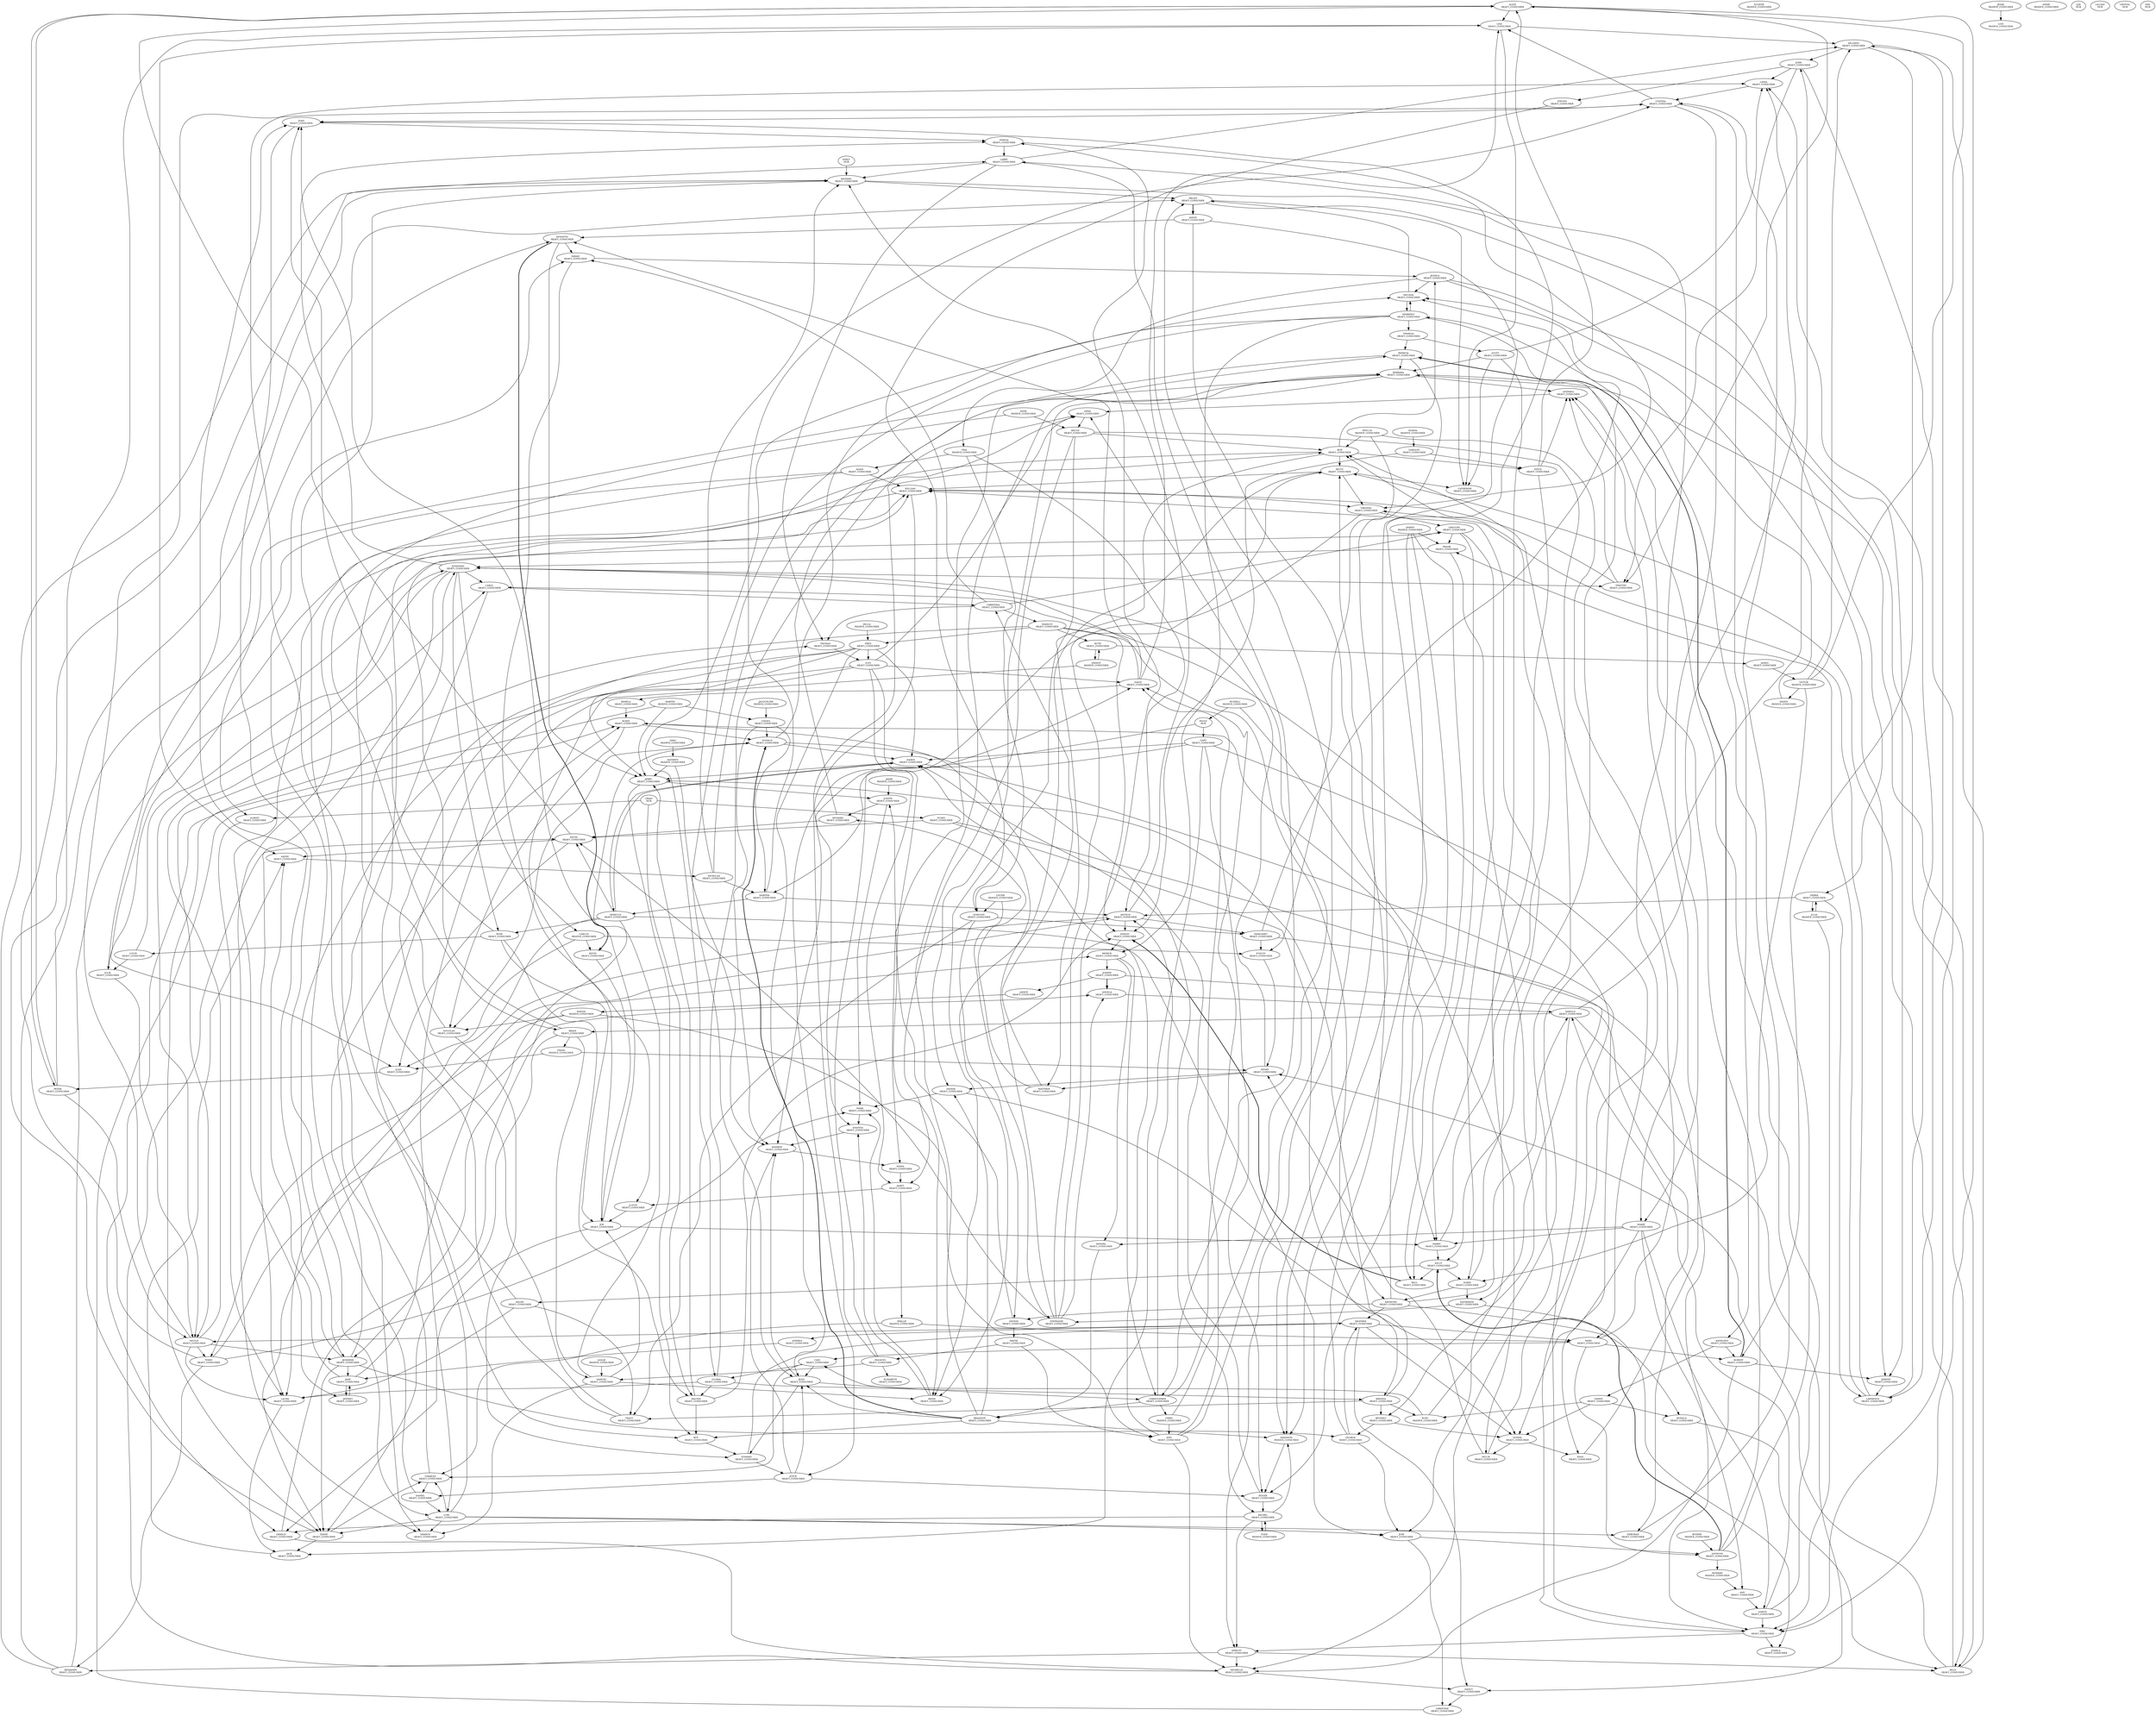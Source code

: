 // Template
digraph {
	overlap=scale
	"0xC7930474B9" [label="ALICE
HEAVY_CONSUMER" fontsize=8]
	"0xA902C9BDD2" [label="BOB
HEAVY_CONSUMER" fontsize=8]
	"0x6292CD200B" [label="CAROL
HEAVY_CONSUMER" fontsize=8]
	"0xCFA41E540F" [label="JAMES
HEAVY_CONSUMER" fontsize=8]
	"0x1A8C1D7D81" [label="JOHN
HEAVY_CONSUMER" fontsize=8]
	"0x9063F56FA1" [label="ROBERT
HEAVY_CONSUMER" fontsize=8]
	"0xF3F9A89301" [label="MICHAEL
HEAVY_CONSUMER" fontsize=8]
	"0x74C7F23AC7" [label="MARY
HEAVY_CONSUMER" fontsize=8]
	"0x3D883E36D5" [label="WILLIAM
HEAVY_CONSUMER" fontsize=8]
	"0xA9AEBF2BB8" [label="DAVID
HEAVY_CONSUMER" fontsize=8]
	"0x35575DD141" [label="RICHARD
HEAVY_CONSUMER" fontsize=8]
	"0x671EAA1DB5" [label="CHARLES
HEAVY_CONSUMER" fontsize=8]
	"0x0060B43F88" [label="JOSEPH
HEAVY_CONSUMER" fontsize=8]
	"0x68CD2988FC" [label="THOMAS
HEAVY_CONSUMER" fontsize=8]
	"0xEC9F58AF12" [label="PATRICIA
HEAVY_CONSUMER" fontsize=8]
	"0x05DD655A9F" [label="CHRISTOPHER
HEAVY_CONSUMER" fontsize=8]
	"0xCCE61790B4" [label="LINDA
HEAVY_CONSUMER" fontsize=8]
	"0xC9907FB605" [label="BARBARA
HEAVY_CONSUMER" fontsize=8]
	"0x9C4A4CCA83" [label="DANIEL
HEAVY_CONSUMER" fontsize=8]
	"0x33449723F9" [label="PAUL
HEAVY_CONSUMER" fontsize=8]
	"0x442FF5FA3A" [label="MARK
HEAVY_CONSUMER" fontsize=8]
	"0xC622FEFAD4" [label="ELIZABETH
HEAVY_CONSUMER" fontsize=8]
	"0xD15155676B" [label="DONALD
HEAVY_CONSUMER" fontsize=8]
	"0xAB1D2A7932" [label="JENNIFER
HEAVY_CONSUMER" fontsize=8]
	"0x7B09854DDA" [label="GEORGE
HEAVY_CONSUMER" fontsize=8]
	"0x8F277E6323" [label="MARIA
HEAVY_CONSUMER" fontsize=8]
	"0x0471DCD6EC" [label="KENNETH
HEAVY_CONSUMER" fontsize=8]
	"0x5E95ED406D" [label="SUSAN
HEAVY_CONSUMER" fontsize=8]
	"0x8629A4F813" [label="STEVEN
HEAVY_CONSUMER" fontsize=8]
	"0x3ABD9F749D" [label="EDWARD
HEAVY_CONSUMER" fontsize=8]
	"0xFA2BB1B799" [label="MARGARET
HEAVY_CONSUMER" fontsize=8]
	"0x30EC4A3E1D" [label="BRIAN
HEAVY_CONSUMER" fontsize=8]
	"0x3F11723308" [label="RONALD
HEAVY_CONSUMER" fontsize=8]
	"0x7551FAF861" [label="DOROTHY
HEAVY_CONSUMER" fontsize=8]
	"0xB34B23D397" [label="ANTHONY
HEAVY_CONSUMER" fontsize=8]
	"0x98905C7973" [label="LISA
HEAVY_CONSUMER" fontsize=8]
	"0x3656F35F3E" [label="KEVIN
HEAVY_CONSUMER" fontsize=8]
	"0x19E7F66542" [label="NANCY
HEAVY_CONSUMER" fontsize=8]
	"0x5A88F8D0EE" [label="KAREN
HEAVY_CONSUMER" fontsize=8]
	"0x3A09227107" [label="BETTY
HEAVY_CONSUMER" fontsize=8]
	"0xBCEFAC749E" [label="HELEN
HEAVY_CONSUMER" fontsize=8]
	"0x6BF570A07E" [label="JASON
HEAVY_CONSUMER" fontsize=8]
	"0xE7AC8E9663" [label="MATTHEW
HEAVY_CONSUMER" fontsize=8]
	"0x641CD4C7D7" [label="GARY
HEAVY_CONSUMER" fontsize=8]
	"0xA31606C987" [label="TIMOTHY
HEAVY_CONSUMER" fontsize=8]
	"0x55C2AE0FD8" [label="SANDRA
HEAVY_CONSUMER" fontsize=8]
	"0x5B1484B848" [label="JOSE
HEAVY_CONSUMER" fontsize=8]
	"0x999F418333" [label="LARRY
HEAVY_CONSUMER" fontsize=8]
	"0xBE7A88473E" [label="JEFFREY
HEAVY_CONSUMER" fontsize=8]
	"0x7D7A1A1CD0" [label="FRANK
HEAVY_CONSUMER" fontsize=8]
	"0xAD598C51C0" [label="DONNA
HEAVY_CONSUMER" fontsize=8]
	"0xE928B6A24E" [label="RUTH
HEAVY_CONSUMER" fontsize=8]
	"0x557BBA369F" [label="SCOTT
HEAVY_CONSUMER" fontsize=8]
	"0x60FDDC0697" [label="ERIC
HEAVY_CONSUMER" fontsize=8]
	"0xAE77361E44" [label="STEPHEN
HEAVY_CONSUMER" fontsize=8]
	"0x7747C0F9DC" [label="ANDREW
HEAVY_CONSUMER" fontsize=8]
	"0x85D1855FA8" [label="SHARON
HEAVY_CONSUMER" fontsize=8]
	"0xC8F0BA8AB4" [label="MICHELLE
HEAVY_CONSUMER" fontsize=8]
	"0x2CA5DCAD4E" [label="LAURA
HEAVY_CONSUMER" fontsize=8]
	"0x4B09DAC00E" [label="SARAH
HEAVY_CONSUMER" fontsize=8]
	"0x0C17709D61" [label="KIMBERLY
HEAVY_CONSUMER" fontsize=8]
	"0x646ED585AB" [label="DEBORAH
HEAVY_CONSUMER" fontsize=8]
	"0xF95EFADAC3" [label="JESSICA
HEAVY_CONSUMER" fontsize=8]
	"0x9C7334FA7A" [label="RAYMOND
HEAVY_CONSUMER" fontsize=8]
	"0xFEAB0A7C20" [label="SHIRLEY
HEAVY_CONSUMER" fontsize=8]
	"0xDB133A63E8" [label="CYNTHIA
HEAVY_CONSUMER" fontsize=8]
	"0xBAC1BFE8A0" [label="ANGELA
HEAVY_CONSUMER" fontsize=8]
	"0x7D1D1947F6" [label="MELISSA
HEAVY_CONSUMER" fontsize=8]
	"0xCB64B06512" [label="BRENDA
HEAVY_CONSUMER" fontsize=8]
	"0x2EFB25EC98" [label="AMY
HEAVY_CONSUMER" fontsize=8]
	"0x41E1F708A5" [label="JERRY
HEAVY_CONSUMER" fontsize=8]
	"0x60C517A92F" [label="GREGORY
HEAVY_CONSUMER" fontsize=8]
	"0x47E209A303" [label="ANNA
HEAVY_CONSUMER" fontsize=8]
	"0x5305D598A5" [label="JOSHUA
HEAVY_CONSUMER" fontsize=8]
	"0x5C8C2444DE" [label="VIRGINIA
HEAVY_CONSUMER" fontsize=8]
	"0x451828B037" [label="REBECCA
HEAVY_CONSUMER" fontsize=8]
	"0x6D0099BC0A" [label="KATHLEEN
HEAVY_CONSUMER" fontsize=8]
	"0xBC4903D9B4" [label="DENNIS
HEAVY_CONSUMER" fontsize=8]
	"0x4D8F4A66EC" [label="PAMELA
HEAVY_CONSUMER" fontsize=8]
	"0x38BEDF1722" [label="MARTHA
HEAVY_CONSUMER" fontsize=8]
	"0xDF9476BEDD" [label="DEBRA
HEAVY_CONSUMER" fontsize=8]
	"0x576122851F" [label="AMANDA
HEAVY_CONSUMER" fontsize=8]
	"0xF40B46433F" [label="WALTER
HEAVY_CONSUMER" fontsize=8]
	"0x5DE542B173" [label="STEPHANIE
HEAVY_CONSUMER" fontsize=8]
	"0xC7B9E802F2" [label="WILLIE
HEAVY_CONSUMER" fontsize=8]
	"0x26A831BCF6" [label="PATRICK
HEAVY_CONSUMER" fontsize=8]
	"0x227EB8D182" [label="TERRY
HEAVY_CONSUMER" fontsize=8]
	"0x8839BBE6D5" [label="CAROLYN
HEAVY_CONSUMER" fontsize=8]
	"0xDAA0352F6B" [label="PETER
HEAVY_CONSUMER" fontsize=8]
	"0x2483146D8C" [label="CHRISTINE
HEAVY_CONSUMER" fontsize=8]
	"0x7E278833B1" [label="MARIE
HEAVY_CONSUMER" fontsize=8]
	"0x68A3E94766" [label="JANET
HEAVY_CONSUMER" fontsize=8]
	"0xCDFD4E7A37" [label="FRANCES
HEAVY_CONSUMER" fontsize=8]
	"0xEA698B4A3E" [label="CATHERINE
HEAVY_CONSUMER" fontsize=8]
	"0xDF59995F1D" [label="HAROLD
HEAVY_CONSUMER" fontsize=8]
	"0xC9D52D7D67" [label="HENRY
HEAVY_CONSUMER" fontsize=8]
	"0x1C25611FFE" [label="DOUGLAS
HEAVY_CONSUMER" fontsize=8]
	"0x7D569FC53E" [label="JOYCE
HEAVY_CONSUMER" fontsize=8]
	"0x7DBA1B2F9B" [label="ANN
HEAVY_CONSUMER" fontsize=8]
	"0x73EBBCC02D" [label="DIANE
HEAVY_CONSUMER" fontsize=8]
	"0xA6F36DFD56" [label="JEAN
HEAVY_CONSUMER" fontsize=8]
	"0x1AAD7CF045" [label="JULIE
HEAVY_CONSUMER" fontsize=8]
	"0x877E28F50F" [label="CARL
HEAVY_CONSUMER" fontsize=8]
	"0x639DA39EB9" [label="KELLY
HEAVY_CONSUMER" fontsize=8]
	"0x2EB59BB322" [label="HEATHER
HEAVY_CONSUMER" fontsize=8]
	"0x9840F9ADC7" [label="ARTHUR
HEAVY_CONSUMER" fontsize=8]
	"0x97AC7320D3" [label="TERESA
HEAVY_CONSUMER" fontsize=8]
	"0xBBD70304E7" [label="GLORIA
HEAVY_CONSUMER" fontsize=8]
	"0x95F10356B9" [label="DORIS
HEAVY_CONSUMER" fontsize=8]
	"0x24055D43D4" [label="RYAN
HEAVY_CONSUMER" fontsize=8]
	"0xD74A7B21E0" [label="JOE
HEAVY_CONSUMER" fontsize=8]
	"0x8BBBA0919F" [label="ROGER
HEAVY_CONSUMER" fontsize=8]
	"0x57201C03CA" [label="EVELYN
HEAVY_CONSUMER" fontsize=8]
	"0x501E75F52D" [label="JUAN
HEAVY_CONSUMER" fontsize=8]
	"0xA3853BA8FD" [label="ASHLEY
HEAVY_CONSUMER" fontsize=8]
	"0xB2D64B746B" [label="JACK
HEAVY_CONSUMER" fontsize=8]
	"0x0BF524ABEE" [label="CHERYL
HEAVY_CONSUMER" fontsize=8]
	"0xB27C6F431F" [label="ALBERT
HEAVY_CONSUMER" fontsize=8]
	"0xD965E50AD3" [label="JOAN
HEAVY_CONSUMER" fontsize=8]
	"0x5460F63F86" [label="MILDRED
HEAVY_CONSUMER" fontsize=8]
	"0xBA503A954C" [label="KATHERINE
HEAVY_CONSUMER" fontsize=8]
	"0x305EAE7C93" [label="JUSTIN
HEAVY_CONSUMER" fontsize=8]
	"0x9E7F1F1CFF" [label="JONATHAN
HEAVY_CONSUMER" fontsize=8]
	"0x850E2AB511" [label="GERALD
HEAVY_CONSUMER" fontsize=8]
	"0xF1E97BBD0F" [label="KEITH
HEAVY_CONSUMER" fontsize=8]
	"0xE4A905A449" [label="SAMUEL
HEAVY_CONSUMER" fontsize=8]
	"0x374CCBA7B7" [label="JUDITH
HEAVY_CONSUMER" fontsize=8]
	"0xFD0AB53455" [label="ROSE
HEAVY_CONSUMER" fontsize=8]
	"0x747CF799EC" [label="JANICE
HEAVY_CONSUMER" fontsize=8]
	"0x9941F0C54F" [label="LAWRENCE
HEAVY_CONSUMER" fontsize=8]
	"0x16E864B44E" [label="RALPH
HEAVY_CONSUMER" fontsize=8]
	"0xA4BEE84029" [label="NICOLE
HEAVY_CONSUMER" fontsize=8]
	"0x61179B0A4F" [label="JUDY
HEAVY_CONSUMER" fontsize=8]
	"0xC92037535B" [label="NICHOLAS
HEAVY_CONSUMER" fontsize=8]
	"0xE950546ACF" [label="CHRISTINA
HEAVY_CONSUMER" fontsize=8]
	"0x17FC52B92A" [label="ROY
HEAVY_CONSUMER" fontsize=8]
	"0xF6A4798414" [label="KATHY
HEAVY_CONSUMER" fontsize=8]
	"0x8F6DC6F590" [label="THERESA
HEAVY_CONSUMER" fontsize=8]
	"0x6149D819E1" [label="BENJAMIN
HEAVY_CONSUMER" fontsize=8]
	"0xBFFD2495F6" [label="BEVERLY
HEAVY_CONSUMER" fontsize=8]
	"0x614D08C491" [label="DENISE
HEAVY_CONSUMER" fontsize=8]
	"0x4BF582DC00" [label="BRUCE
HEAVY_CONSUMER" fontsize=8]
	"0x900D31672E" [label="BRANDON
HEAVY_CONSUMER" fontsize=8]
	"0x282E98A5FF" [label="ADAM
HEAVY_CONSUMER" fontsize=8]
	"0x7AAB2615C6" [label="TAMMY
HEAVY_CONSUMER" fontsize=8]
	"0xB3FF148EF8" [label="IRENE
HEAVY_CONSUMER" fontsize=8]
	"0x23F8DB457C" [label="FRED
HEAVY_CONSUMER" fontsize=8]
	"0x9F1935EB05" [label="BILLY
HEAVY_CONSUMER" fontsize=8]
	"0xED4AC67AF3" [label="HARRY
HEAVY_CONSUMER" fontsize=8]
	"0x18878CAD2D" [label="JANE
HEAVY_CONSUMER" fontsize=8]
	"0xB9E10633D7" [label="WAYNE
HEAVY_CONSUMER" fontsize=8]
	"0x0E2D040337" [label="LOUIS
HEAVY_CONSUMER" fontsize=8]
	"0x9F94A1C83F" [label="LORI
HEAVY_CONSUMER" fontsize=8]
	"0x240000D71A" [label="STEVE
HEAVY_CONSUMER" fontsize=8]
	"0xB523D7AFD1" [label="TRACY
HEAVY_CONSUMER" fontsize=8]
	"0xCA54DB58AE" [label="JEREMY
HEAVY_CONSUMER" fontsize=8]
	"0x1FCA8A79E7" [label="RACHEL
HEAVY_CONSUMER" fontsize=8]
	"0xD57A468635" [label="ANDREA
HEAVY_CONSUMER" fontsize=8]
	"0xA4350AB363" [label="AARON
HEAVY_CONSUMER" fontsize=8]
	"0x54128CC20A" [label="MARILYN
HEAVY_CONSUMER" fontsize=8]
	"0x980FE769DE" [label="ROBIN
HEAVY_CONSUMER" fontsize=8]
	"0x1698C1356B" [label="RANDY
PASSIVE_CONSUMER" fontsize=8]
	"0x02059A46BB" [label="LESLIE
PASSIVE_CONSUMER" fontsize=8]
	"0xB0EDDC4671" [label="KATHRYN
PASSIVE_CONSUMER" fontsize=8]
	"0xD74CA899B4" [label="EUGENE
PASSIVE_CONSUMER" fontsize=8]
	"0x8766FFFDA5" [label="HOWARD
PASSIVE_CONSUMER" fontsize=8]
	"0x6BB4686A7F" [label="CARLOS
PASSIVE_CONSUMER" fontsize=8]
	"0xC929B6F791" [label="SARA
PASSIVE_CONSUMER" fontsize=8]
	"0xF035AF8D75" [label="LOUISE
PASSIVE_CONSUMER" fontsize=8]
	"0xBE4DDE6147" [label="JACQUELINE
PASSIVE_CONSUMER" fontsize=8]
	"0x6B9D9B18D2" [label="ANNE
PASSIVE_CONSUMER" fontsize=8]
	"0xB5E203E222" [label="WANDA
PASSIVE_CONSUMER" fontsize=8]
	"0xFFDF579A78" [label="RUSSELL
PASSIVE_CONSUMER" fontsize=8]
	"0xBB1882D6F4" [label="SHAWN
PASSIVE_CONSUMER" fontsize=8]
	"0xA017540C7A" [label="VICTOR
PASSIVE_CONSUMER" fontsize=8]
	"0x0908B4DDFF" [label="JULIA
PASSIVE_CONSUMER" fontsize=8]
	"0x1AC06D640B" [label="BONNIE
PASSIVE_CONSUMER" fontsize=8]
	"0x7CD1AB305C" [label="RUBY
PASSIVE_CONSUMER" fontsize=8]
	"0x33CE376D52" [label="CHRIS
PASSIVE_CONSUMER" fontsize=8]
	"0x2D8AF379F9" [label="TINA
PASSIVE_CONSUMER" fontsize=8]
	"0x2F1FFD925B" [label="LOIS
PASSIVE_CONSUMER" fontsize=8]
	"0xC2B8EBC380" [label="PHYLLIS
PASSIVE_CONSUMER" fontsize=8]
	"0x6885FB239E" [label="JAMIE
PASSIVE_CONSUMER" fontsize=8]
	"0xE1D2100A97" [label="NORMA
PASSIVE_CONSUMER" fontsize=8]
	"0x22EDED9C37" [label="MARTIN
PASSIVE_CONSUMER" fontsize=8]
	"0x247632172E" [label="PAULA
PASSIVE_CONSUMER" fontsize=8]
	"0x6F5D67C865" [label="JESSE
PASSIVE_CONSUMER" fontsize=8]
	"0xF7CC6695D5" [label="DIANA
PASSIVE_CONSUMER" fontsize=8]
	"0x8F7B820A99" [label="ANNIE
PASSIVE_CONSUMER" fontsize=8]
	"0x924FCEB472" [label="SHANNON
PASSIVE_CONSUMER" fontsize=8]
	"0x613F456BD7" [label="ERNEST
PASSIVE_CONSUMER" fontsize=8]
	"0x32607592A9" [label="TODD
PASSIVE_CONSUMER" fontsize=8]
	"0x54C0253D25" [label="PHILLIP
PASSIVE_CONSUMER" fontsize=8]
	"0xB02F672E86" [label="LEE
HUB" fontsize=8]
	"0xC239C629B8" [label="LILLIAN
HUB" fontsize=8]
	"0x16EFAB99CC" [label="PEGGY
HUB" fontsize=8]
	"0x3975666AAB" [label="EMILY
HUB" fontsize=8]
	"0x0166463138" [label="CRYSTAL
HUB" fontsize=8]
	"0x6711EAB875" [label="KIM
HUB" fontsize=8]
	"0xC06AFEEB25" [label="CRAIG
HUB" fontsize=8]
	"0x16EFAB99CC" -> "0x7747C0F9DC" [penwidth=1]
	"0xB0EDDC4671" -> "0x41E1F708A5" [penwidth=1]
	"0x9063F56FA1" -> "0xEC9F58AF12" [penwidth=2]
	"0x5B1484B848" -> "0x2483146D8C" [penwidth=1]
	"0xFD0AB53455" -> "0xD74A7B21E0" [penwidth=1]
	"0x9C7334FA7A" -> "0xBC4903D9B4" [penwidth=1]
	"0x18878CAD2D" -> "0xF6A4798414" [penwidth=1]
	"0xC9907FB605" -> "0x9F1935EB05" [penwidth=1]
	"0xB9E10633D7" -> "0x7DBA1B2F9B" [penwidth=1]
	"0x671EAA1DB5" -> "0xF3F9A89301" [penwidth=1]
	"0x999F418333" -> "0x5460F63F86" [penwidth=1]
	"0x61179B0A4F" -> "0xA9AEBF2BB8" [penwidth=1]
	"0x26A831BCF6" -> "0x05DD655A9F" [penwidth=1]
	"0x646ED585AB" -> "0x0C17709D61" [penwidth=1]
	"0xB3FF148EF8" -> "0x442FF5FA3A" [penwidth=1]
	"0x451828B037" -> "0x5A88F8D0EE" [penwidth=1]
	"0xDF59995F1D" -> "0xCCE61790B4" [penwidth=1]
	"0x7DBA1B2F9B" -> "0xA9AEBF2BB8" [penwidth=1]
	"0x451828B037" -> "0x5B1484B848" [penwidth=1]
	"0x3D883E36D5" -> "0x576122851F" [penwidth=1]
	"0x7551FAF861" -> "0xFA2BB1B799" [penwidth=1]
	"0x5DE542B173" -> "0x3656F35F3E" [penwidth=1]
	"0xF035AF8D75" -> "0x7551FAF861" [penwidth=1]
	"0xB34B23D397" -> "0xDB133A63E8" [penwidth=1]
	"0x4B09DAC00E" -> "0x305EAE7C93" [penwidth=1]
	"0x30EC4A3E1D" -> "0xE4A905A449" [penwidth=1]
	"0xC2B8EBC380" -> "0x57201C03CA" [penwidth=1]
	"0xD15155676B" -> "0x7D1D1947F6" [penwidth=1]
	"0xCDFD4E7A37" -> "0xC622FEFAD4" [penwidth=1]
	"0x641CD4C7D7" -> "0x8BBBA0919F" [penwidth=1]
	"0x7AAB2615C6" -> "0x7CD1AB305C" [penwidth=1]
	"0x3F11723308" -> "0x9F1935EB05" [penwidth=1]
	"0xA017540C7A" -> "0x1698C1356B" [penwidth=1]
	"0xFFDF579A78" -> "0x16EFAB99CC" [penwidth=1]
	"0xF7CC6695D5" -> "0x501E75F52D" [penwidth=1]
	"0x2EB59BB322" -> "0xAD598C51C0" [penwidth=1]
	"0x0C17709D61" -> "0xA6F36DFD56" [penwidth=1]
	"0x8BBBA0919F" -> "0x1FCA8A79E7" [penwidth=1]
	"0x8F6DC6F590" -> "0x557BBA369F" [penwidth=1]
	"0x60C517A92F" -> "0x95F10356B9" [penwidth=1]
	"0x23F8DB457C" -> "0x5A88F8D0EE" [penwidth=1]
	"0xC9D52D7D67" -> "0xE7AC8E9663" [penwidth=1]
	"0xD15155676B" -> "0x5A88F8D0EE" [penwidth=1]
	"0xBC4903D9B4" -> "0xB9E10633D7" [penwidth=1]
	"0x61179B0A4F" -> "0x73EBBCC02D" [penwidth=1]
	"0x9E7F1F1CFF" -> "0x97AC7320D3" [penwidth=1]
	"0x33CE376D52" -> "0x7DBA1B2F9B" [penwidth=1]
	"0x54128CC20A" -> "0xE928B6A24E" [penwidth=1]
	"0xED4AC67AF3" -> "0xA902C9BDD2" [penwidth=1]
	"0xA902C9BDD2" -> "0x3A09227107" [penwidth=1]
	"0x54C0253D25" -> "0x74C7F23AC7" [penwidth=1]
	"0x9C7334FA7A" -> "0x2EB59BB322" [penwidth=1]
	"0x850E2AB511" -> "0x26A831BCF6" [penwidth=1]
	"0xBB1882D6F4" -> "0x924FCEB472" [penwidth=1]
	"0x74C7F23AC7" -> "0x9063F56FA1" [penwidth=1]
	"0x9E7F1F1CFF" -> "0xA31606C987" [penwidth=1]
	"0x7DBA1B2F9B" -> "0x980FE769DE" [penwidth=1]
	"0x227EB8D182" -> "0x6149D819E1" [penwidth=1]
	"0xDF59995F1D" -> "0x19E7F66542" [penwidth=1]
	"0x24055D43D4" -> "0xAE77361E44" [penwidth=1]
	"0xC9D52D7D67" -> "0x9E7F1F1CFF" [penwidth=1]
	"0x7CD1AB305C" -> "0x877E28F50F" [penwidth=1]
	"0xBA503A954C" -> "0x5DE542B173" [penwidth=1]
	"0xE4A905A449" -> "0xB3FF148EF8" [penwidth=1]
	"0x6885FB239E" -> "0x374CCBA7B7" [penwidth=1]
	"0xD965E50AD3" -> "0x9F94A1C83F" [penwidth=1]
	"0xC9907FB605" -> "0xB27C6F431F" [penwidth=1]
	"0x1FCA8A79E7" -> "0x924FCEB472" [penwidth=1]
	"0x639DA39EB9" -> "0x16E864B44E" [penwidth=1]
	"0xCB64B06512" -> "0x7CD1AB305C" [penwidth=1]
	"0x9E7F1F1CFF" -> "0xFD0AB53455" [penwidth=1]
	"0x19E7F66542" -> "0x2483146D8C" [penwidth=1]
	"0x4BF582DC00" -> "0xA902C9BDD2" [penwidth=1]
	"0x7AAB2615C6" -> "0x3F11723308" [penwidth=1]
	"0x05DD655A9F" -> "0x9840F9ADC7" [penwidth=1]
	"0x9F1935EB05" -> "0xC9D52D7D67" [penwidth=1]
	"0x1C25611FFE" -> "0xA902C9BDD2" [penwidth=1]
	"0x374CCBA7B7" -> "0x442FF5FA3A" [penwidth=1]
	"0x9F94A1C83F" -> "0x646ED585AB" [penwidth=1]
	"0xE950546ACF" -> "0x4B09DAC00E" [penwidth=1]
	"0xB523D7AFD1" -> "0x68CD2988FC" [penwidth=1]
	"0x6BB4686A7F" -> "0x501E75F52D" [penwidth=1]
	"0x980FE769DE" -> "0x1C25611FFE" [penwidth=1]
	"0xA3853BA8FD" -> "0x26A831BCF6" [penwidth=1]
	"0x999F418333" -> "0x68CD2988FC" [penwidth=1]
	"0x0060B43F88" -> "0xBAC1BFE8A0" [penwidth=2]
	"0x9840F9ADC7" -> "0xA3853BA8FD" [penwidth=1]
	"0x5460F63F86" -> "0x9941F0C54F" [penwidth=1]
	"0xB523D7AFD1" -> "0x3D883E36D5" [penwidth=1]
	"0xD965E50AD3" -> "0x97AC7320D3" [penwidth=1]
	"0x33449723F9" -> "0xA3853BA8FD" [penwidth=2]
	"0xBCEFAC749E" -> "0xCA54DB58AE" [penwidth=1]
	"0x6D0099BC0A" -> "0x7AAB2615C6" [penwidth=1]
	"0xA4BEE84029" -> "0xDB133A63E8" [penwidth=1]
	"0x8839BBE6D5" -> "0x240000D71A" [penwidth=1]
	"0x98905C7973" -> "0xF6A4798414" [penwidth=1]
	"0x30EC4A3E1D" -> "0x73EBBCC02D" [penwidth=1]
	"0xA4350AB363" -> "0x60FDDC0697" [penwidth=1]
	"0xF035AF8D75" -> "0x5DE542B173" [penwidth=1]
	"0x282E98A5FF" -> "0x3D883E36D5" [penwidth=1]
	"0xFEAB0A7C20" -> "0xC8F0BA8AB4" [penwidth=1]
	"0xC9907FB605" -> "0xAE77361E44" [penwidth=1]
	"0x6149D819E1" -> "0x999F418333" [penwidth=1]
	"0xB34B23D397" -> "0xAE77361E44" [penwidth=1]
	"0x1AC06D640B" -> "0xB34B23D397" [penwidth=1]
	"0x3656F35F3E" -> "0xC7930474B9" [penwidth=1]
	"0xC9907FB605" -> "0x614D08C491" [penwidth=1]
	"0xF1E97BBD0F" -> "0xD74A7B21E0" [penwidth=1]
	"0xC7B9E802F2" -> "0xC9D52D7D67" [penwidth=1]
	"0xDF59995F1D" -> "0xBA503A954C" [penwidth=1]
	"0x7747C0F9DC" -> "0x8F277E6323" [penwidth=1]
	"0xE4A905A449" -> "0x85D1855FA8" [penwidth=1]
	"0xE7AC8E9663" -> "0x35575DD141" [penwidth=1]
	"0x35575DD141" -> "0x3656F35F3E" [penwidth=1]
	"0x5E95ED406D" -> "0x3656F35F3E" [penwidth=1]
	"0x35575DD141" -> "0xC9907FB605" [penwidth=1]
	"0x8839BBE6D5" -> "0xA3853BA8FD" [penwidth=1]
	"0x38BEDF1722" -> "0x451828B037" [penwidth=1]
	"0x0C17709D61" -> "0x7D1D1947F6" [penwidth=1]
	"0x900D31672E" -> "0xD15155676B" [penwidth=2]
	"0x54C0253D25" -> "0x671EAA1DB5" [penwidth=1]
	"0x557BBA369F" -> "0xC9907FB605" [penwidth=1]
	"0x74C7F23AC7" -> "0xB34B23D397" [penwidth=1]
	"0xAE77361E44" -> "0x47E209A303" [penwidth=1]
	"0x74C7F23AC7" -> "0xA902C9BDD2" [penwidth=1]
	"0x7AAB2615C6" -> "0xAD598C51C0" [penwidth=1]
	"0x0471DCD6EC" -> "0xF1E97BBD0F" [penwidth=2]
	"0xBC4903D9B4" -> "0x374CCBA7B7" [penwidth=1]
	"0x4B09DAC00E" -> "0xF95EFADAC3" [penwidth=1]
	"0x9063F56FA1" -> "0xC8F0BA8AB4" [penwidth=1]
	"0x980FE769DE" -> "0xD15155676B" [penwidth=1]
	"0x877E28F50F" -> "0x671EAA1DB5" [penwidth=1]
	"0xFA2BB1B799" -> "0x57201C03CA" [penwidth=1]
	"0x7E278833B1" -> "0xAD598C51C0" [penwidth=1]
	"0x0C17709D61" -> "0x8F6DC6F590" [penwidth=1]
	"0x16E864B44E" -> "0xB523D7AFD1" [penwidth=1]
	"0x6D0099BC0A" -> "0x9063F56FA1" [penwidth=1]
	"0x7E278833B1" -> "0x55C2AE0FD8" [penwidth=1]
	"0x23F8DB457C" -> "0xA6F36DFD56" [penwidth=1]
	"0xEC9F58AF12" -> "0x8F277E6323" [penwidth=1]
	"0x5C8C2444DE" -> "0x60C517A92F" [penwidth=1]
	"0x8F277E6323" -> "0x68A3E94766" [penwidth=1]
	"0x5A88F8D0EE" -> "0x24055D43D4" [penwidth=1]
	"0x613F456BD7" -> "0xE928B6A24E" [penwidth=1]
	"0xA902C9BDD2" -> "0x240000D71A" [penwidth=1]
	"0x999F418333" -> "0x05DD655A9F" [penwidth=1]
	"0xBFFD2495F6" -> "0xAD598C51C0" [penwidth=1]
	"0x6B9D9B18D2" -> "0x30EC4A3E1D" [penwidth=1]
	"0x7D569FC53E" -> "0x8BBBA0919F" [penwidth=1]
	"0xD74A7B21E0" -> "0xD965E50AD3" [penwidth=1]
	"0xBB1882D6F4" -> "0x7D7A1A1CD0" [penwidth=1]
	"0x282E98A5FF" -> "0xBE7A88473E" [penwidth=1]
	"0x55C2AE0FD8" -> "0x900D31672E" [penwidth=1]
	"0xDB133A63E8" -> "0xD965E50AD3" [penwidth=1]
	"0x9C7334FA7A" -> "0xDF59995F1D" [penwidth=1]
	"0x4D8F4A66EC" -> "0x980FE769DE" [penwidth=1]
	"0xC06AFEEB25" -> "0x5E95ED406D" [penwidth=1]
	"0xA6F36DFD56" -> "0x3ABD9F749D" [penwidth=1]
	"0x61179B0A4F" -> "0x47E209A303" [penwidth=1]
	"0xFEAB0A7C20" -> "0x6149D819E1" [penwidth=1]
	"0xD57A468635" -> "0x18878CAD2D" [penwidth=1]
	"0x18878CAD2D" -> "0x9840F9ADC7" [penwidth=1]
	"0xC9D52D7D67" -> "0x614D08C491" [penwidth=1]
	"0xDB133A63E8" -> "0x7E278833B1" [penwidth=1]
	"0x23F8DB457C" -> "0x41E1F708A5" [penwidth=1]
	"0x877E28F50F" -> "0xBBD70304E7" [penwidth=1]
	"0x557BBA369F" -> "0xEA698B4A3E" [penwidth=1]
	"0xBBD70304E7" -> "0xF40B46433F" [penwidth=1]
	"0xB34B23D397" -> "0x8766FFFDA5" [penwidth=1]
	"0x60FDDC0697" -> "0x5305D598A5" [penwidth=1]
	"0xDF9476BEDD" -> "0x0908B4DDFF" [penwidth=1]
	"0xAD598C51C0" -> "0x24055D43D4" [penwidth=1]
	"0xCDFD4E7A37" -> "0x47E209A303" [penwidth=1]
	"0x9941F0C54F" -> "0xCCE61790B4" [penwidth=1]
	"0x451828B037" -> "0x2CA5DCAD4E" [penwidth=1]
	"0x0BF524ABEE" -> "0xD15155676B" [penwidth=1]
	"0x6BF570A07E" -> "0xFEAB0A7C20" [penwidth=1]
	"0x38BEDF1722" -> "0xDB133A63E8" [penwidth=1]
	"0x0C17709D61" -> "0x26A831BCF6" [penwidth=1]
	"0xD15155676B" -> "0x1FCA8A79E7" [penwidth=1]
	"0x3A09227107" -> "0xB3FF148EF8" [penwidth=1]
	"0xA4350AB363" -> "0xC9907FB605" [penwidth=1]
	"0xC92037535B" -> "0x38BEDF1722" [penwidth=1]
	"0x32607592A9" -> "0x1FCA8A79E7" [penwidth=1]
	"0xE950546ACF" -> "0x60C517A92F" [penwidth=1]
	"0x240000D71A" -> "0xC7930474B9" [penwidth=1]
	"0x54128CC20A" -> "0xA4BEE84029" [penwidth=1]
	"0x68A3E94766" -> "0x305EAE7C93" [penwidth=1]
	"0x7E278833B1" -> "0x2EFB25EC98" [penwidth=1]
	"0x60C517A92F" -> "0x7D7A1A1CD0" [penwidth=1]
	"0x16EFAB99CC" -> "0x641CD4C7D7" [penwidth=1]
	"0xB0EDDC4671" -> "0x7747C0F9DC" [penwidth=1]
	"0x7B09854DDA" -> "0x5B1484B848" [penwidth=1]
	"0xE950546ACF" -> "0x68CD2988FC" [penwidth=1]
	"0x5460F63F86" -> "0x1A8C1D7D81" [penwidth=1]
	"0x57201C03CA" -> "0xC9D52D7D67" [penwidth=1]
	"0x7D569FC53E" -> "0xA6F36DFD56" [penwidth=1]
	"0x3656F35F3E" -> "0xF6A4798414" [penwidth=1]
	"0x900D31672E" -> "0xEC9F58AF12" [penwidth=1]
	"0x23F8DB457C" -> "0xAB1D2A7932" [penwidth=1]
	"0x5460F63F86" -> "0x9063F56FA1" [penwidth=1]
	"0xC06AFEEB25" -> "0xF40B46433F" [penwidth=1]
	"0x9F94A1C83F" -> "0x73EBBCC02D" [penwidth=1]
	"0x451828B037" -> "0xFD0AB53455" [penwidth=1]
	"0x3D883E36D5" -> "0x85D1855FA8" [penwidth=1]
	"0x641CD4C7D7" -> "0x38BEDF1722" [penwidth=1]
	"0x1FCA8A79E7" -> "0xFEAB0A7C20" [penwidth=1]
	"0x247632172E" -> "0x23F8DB457C" [penwidth=1]
	"0x5C8C2444DE" -> "0x7D569FC53E" [penwidth=1]
	"0x9840F9ADC7" -> "0xFA2BB1B799" [penwidth=1]
	"0xA6F36DFD56" -> "0x7747C0F9DC" [penwidth=1]
	"0x6149D819E1" -> "0x60C517A92F" [penwidth=1]
	"0xA9AEBF2BB8" -> "0x9E7F1F1CFF" [penwidth=1]
	"0x451828B037" -> "0x3656F35F3E" [penwidth=1]
	"0x4BF582DC00" -> "0x68A3E94766" [penwidth=1]
	"0xA017540C7A" -> "0x95F10356B9" [penwidth=1]
	"0x95F10356B9" -> "0x3D883E36D5" [penwidth=1]
	"0xBFFD2495F6" -> "0x7B09854DDA" [penwidth=1]
	"0x999F418333" -> "0xF3F9A89301" [penwidth=1]
	"0xCDFD4E7A37" -> "0xE4A905A449" [penwidth=1]
	"0x0C17709D61" -> "0x639DA39EB9" [penwidth=1]
	"0xB3FF148EF8" -> "0x576122851F" [penwidth=1]
	"0x9E7F1F1CFF" -> "0x6BB4686A7F" [penwidth=1]
	"0xC2B8EBC380" -> "0xA902C9BDD2" [penwidth=1]
	"0xD74A7B21E0" -> "0x850E2AB511" [penwidth=1]
	"0x9F94A1C83F" -> "0x671EAA1DB5" [penwidth=1]
	"0x1698C1356B" -> "0x7D1D1947F6" [penwidth=1]
	"0xF7CC6695D5" -> "0xC9D52D7D67" [penwidth=1]
	"0x8766FFFDA5" -> "0x2EFB25EC98" [penwidth=1]
	"0x22EDED9C37" -> "0x0BF524ABEE" [penwidth=1]
	"0xC7930474B9" -> "0x60FDDC0697" [penwidth=1]
	"0x2CA5DCAD4E" -> "0xB2D64B746B" [penwidth=1]
	"0x38BEDF1722" -> "0x9840F9ADC7" [penwidth=1]
	"0x227EB8D182" -> "0xF3F9A89301" [penwidth=1]
	"0x0BF524ABEE" -> "0x38BEDF1722" [penwidth=1]
	"0x671EAA1DB5" -> "0x9C4A4CCA83" [penwidth=1]
	"0xA9AEBF2BB8" -> "0x4D8F4A66EC" [penwidth=1]
	"0xBCEFAC749E" -> "0x6BF570A07E" [penwidth=2]
	"0x2EB59BB322" -> "0x74C7F23AC7" [penwidth=1]
	"0xE928B6A24E" -> "0x613F456BD7" [penwidth=1]
	"0xC06AFEEB25" -> "0xB27C6F431F" [penwidth=1]
	"0x641CD4C7D7" -> "0x74C7F23AC7" [penwidth=1]
	"0x54128CC20A" -> "0x9C7334FA7A" [penwidth=1]
	"0x6292CD200B" -> "0x85D1855FA8" [penwidth=1]
	"0x980FE769DE" -> "0xED4AC67AF3" [penwidth=1]
	"0x16E864B44E" -> "0x2CA5DCAD4E" [penwidth=1]
	"0xA6F36DFD56" -> "0x05DD655A9F" [penwidth=1]
	"0x7D1D1947F6" -> "0xBCEFAC749E" [penwidth=1]
	"0xF95EFADAC3" -> "0x9F1935EB05" [penwidth=1]
	"0x18878CAD2D" -> "0xBE7A88473E" [penwidth=1]
	"0xC8F0BA8AB4" -> "0x19E7F66542" [penwidth=1]
	"0x26A831BCF6" -> "0x55C2AE0FD8" [penwidth=1]
	"0x9C7334FA7A" -> "0xD965E50AD3" [penwidth=1]
	"0x54128CC20A" -> "0xA3853BA8FD" [penwidth=1]
	"0xDAA0352F6B" -> "0xC7930474B9" [penwidth=1]
	"0xBCEFAC749E" -> "0xEA698B4A3E" [penwidth=1]
	"0x5E95ED406D" -> "0x60FDDC0697" [penwidth=1]
	"0xE928B6A24E" -> "0xCFA41E540F" [penwidth=1]
	"0xC929B6F791" -> "0xB0EDDC4671" [penwidth=1]
	"0x850E2AB511" -> "0xC8F0BA8AB4" [penwidth=1]
	"0x7E278833B1" -> "0xA4350AB363" [penwidth=1]
	"0xF95EFADAC3" -> "0xCA54DB58AE" [penwidth=1]
	"0x9E7F1F1CFF" -> "0x6292CD200B" [penwidth=1]
	"0x1AAD7CF045" -> "0xA4BEE84029" [penwidth=1]
	"0xA4BEE84029" -> "0x227EB8D182" [penwidth=1]
	"0x5DE542B173" -> "0x97AC7320D3" [penwidth=1]
	"0xAD598C51C0" -> "0xC7B9E802F2" [penwidth=1]
	"0x3975666AAB" -> "0xF3F9A89301" [penwidth=1]
	"0xFA2BB1B799" -> "0x7D1D1947F6" [penwidth=1]
	"0xC7930474B9" -> "0xDAA0352F6B" [penwidth=1]
	"0x2EB59BB322" -> "0x19E7F66542" [penwidth=1]
	"0x73EBBCC02D" -> "0x671EAA1DB5" [penwidth=1]
	"0x41E1F708A5" -> "0x374CCBA7B7" [penwidth=1]
	"0xB5E203E222" -> "0x7DBA1B2F9B" [penwidth=1]
	"0x1A8C1D7D81" -> "0x60FDDC0697" [penwidth=1]
	"0x33CE376D52" -> "0x47E209A303" [penwidth=1]
	"0xF40B46433F" -> "0xA3853BA8FD" [penwidth=1]
	"0x900D31672E" -> "0x614D08C491" [penwidth=1]
	"0x5DE542B173" -> "0x5A88F8D0EE" [penwidth=1]
	"0x7D1D1947F6" -> "0x0C17709D61" [penwidth=1]
	"0xBBD70304E7" -> "0x47E209A303" [penwidth=1]
	"0xFA2BB1B799" -> "0x60FDDC0697" [penwidth=1]
	"0x227EB8D182" -> "0x442FF5FA3A" [penwidth=1]
	"0x6BB4686A7F" -> "0xF1E97BBD0F" [penwidth=1]
	"0x22EDED9C37" -> "0x41E1F708A5" [penwidth=1]
	"0x0C17709D61" -> "0xBBD70304E7" [penwidth=1]
	"0x23F8DB457C" -> "0x17FC52B92A" [penwidth=1]
	"0x0471DCD6EC" -> "0x4B09DAC00E" [penwidth=1]
	"0x240000D71A" -> "0xAE77361E44" [penwidth=1]
	"0xDF9476BEDD" -> "0x9840F9ADC7" [penwidth=1]
	"0x282E98A5FF" -> "0x501E75F52D" [penwidth=1]
	"0x9063F56FA1" -> "0xCA54DB58AE" [penwidth=1]
	"0x95F10356B9" -> "0xBA503A954C" [penwidth=1]
	"0xB34B23D397" -> "0x639DA39EB9" [penwidth=2]
	"0x1A8C1D7D81" -> "0xA31606C987" [penwidth=1]
	"0xC2B8EBC380" -> "0x7E278833B1" [penwidth=1]
	"0x7D7A1A1CD0" -> "0xBFFD2495F6" [penwidth=1]
	"0xBAC1BFE8A0" -> "0xDF59995F1D" [penwidth=1]
	"0x2EFB25EC98" -> "0xA4350AB363" [penwidth=1]
	"0xC7B9E802F2" -> "0x6292CD200B" [penwidth=1]
	"0xF6A4798414" -> "0xC92037535B" [penwidth=1]
	"0x98905C7973" -> "0xEA698B4A3E" [penwidth=1]
	"0xDB133A63E8" -> "0x6D0099BC0A" [penwidth=1]
	"0x877E28F50F" -> "0xA6F36DFD56" [penwidth=1]
	"0x9840F9ADC7" -> "0xF3F9A89301" [penwidth=1]
	"0x641CD4C7D7" -> "0xB2D64B746B" [penwidth=1]
	"0xE1D2100A97" -> "0x8839BBE6D5" [penwidth=1]
	"0x60FDDC0697" -> "0x999F418333" [penwidth=1]
	"0x95F10356B9" -> "0x9C7334FA7A" [penwidth=1]
	"0xBBD70304E7" -> "0xCB64B06512" [penwidth=1]
	"0xCCE61790B4" -> "0xDB133A63E8" [penwidth=1]
	"0x8BBBA0919F" -> "0x5A88F8D0EE" [penwidth=1]
	"0xBB1882D6F4" -> "0x33449723F9" [penwidth=1]
	"0x557BBA369F" -> "0x5B1484B848" [penwidth=1]
	"0xA017540C7A" -> "0x5460F63F86" [penwidth=1]
	"0x7551FAF861" -> "0xB523D7AFD1" [penwidth=1]
	"0x639DA39EB9" -> "0x33449723F9" [penwidth=1]
	"0x6B9D9B18D2" -> "0x4BF582DC00" [penwidth=1]
	"0x0E2D040337" -> "0x9E7F1F1CFF" [penwidth=1]
	"0xF95EFADAC3" -> "0x7D1D1947F6" [penwidth=1]
	"0x60FDDC0697" -> "0xFEAB0A7C20" [penwidth=1]
	"0x5DE542B173" -> "0xBAC1BFE8A0" [penwidth=1]
	"0xB5E203E222" -> "0x1C25611FFE" [penwidth=1]
	"0xA31606C987" -> "0xAE77361E44" [penwidth=1]
	"0x374CCBA7B7" -> "0x35575DD141" [penwidth=1]
	"0x47E209A303" -> "0x4BF582DC00" [penwidth=1]
	"0x576122851F" -> "0x7747C0F9DC" [penwidth=1]
	"0xD15155676B" -> "0x1C25611FFE" [penwidth=1]
	"0x5DE542B173" -> "0x3A09227107" [penwidth=1]
	"0x8629A4F813" -> "0x7551FAF861" [penwidth=1]
	"0xF95EFADAC3" -> "0x2D8AF379F9" [penwidth=1]
	"0x501E75F52D" -> "0xDAA0352F6B" [penwidth=1]
	"0x900D31672E" -> "0x17FC52B92A" [penwidth=1]
	"0xFD0AB53455" -> "0xD965E50AD3" [penwidth=1]
	"0xEC9F58AF12" -> "0xC9907FB605" [penwidth=1]
	"0xA9AEBF2BB8" -> "0x98905C7973" [penwidth=1]
	"0xCB64B06512" -> "0x41E1F708A5" [penwidth=1]
	"0xB27C6F431F" -> "0x2CA5DCAD4E" [penwidth=1]
	"0x240000D71A" -> "0x33449723F9" [penwidth=1]
	"0x22EDED9C37" -> "0x850E2AB511" [penwidth=1]
	"0x05DD655A9F" -> "0x900D31672E" [penwidth=1]
	"0xA902C9BDD2" -> "0xE7AC8E9663" [penwidth=1]
	"0x73EBBCC02D" -> "0xBCEFAC749E" [penwidth=1]
	"0x900D31672E" -> "0xA6F36DFD56" [penwidth=1]
	"0xF3F9A89301" -> "0x1AAD7CF045" [penwidth=1]
	"0xC7930474B9" -> "0x98905C7973" [penwidth=1]
	"0xC92037535B" -> "0xF3F9A89301" [penwidth=1]
	"0xCDFD4E7A37" -> "0xA9AEBF2BB8" [penwidth=1]
	"0xB9E10633D7" -> "0xCDFD4E7A37" [penwidth=1]
	"0x3A09227107" -> "0xEA698B4A3E" [penwidth=1]
	"0xA9AEBF2BB8" -> "0x0471DCD6EC" [penwidth=1]
	"0x7B09854DDA" -> "0x2EB59BB322" [penwidth=1]
	"0x2483146D8C" -> "0x980FE769DE" [penwidth=1]
	"0x7D569FC53E" -> "0x7747C0F9DC" [penwidth=1]
	"0x3ABD9F749D" -> "0x2EB59BB322" [penwidth=1]
	"0xDF59995F1D" -> "0x30EC4A3E1D" [penwidth=1]
	"0x747CF799EC" -> "0xB5E203E222" [penwidth=1]
	"0x41E1F708A5" -> "0x17FC52B92A" [penwidth=1]
	"0x924FCEB472" -> "0x8BBBA0919F" [penwidth=1]
	"0x7DBA1B2F9B" -> "0xC8F0BA8AB4" [penwidth=1]
	"0xE7AC8E9663" -> "0xE950546ACF" [penwidth=1]
	"0xDAA0352F6B" -> "0xA4BEE84029" [penwidth=1]
	"0x6149D819E1" -> "0x0471DCD6EC" [penwidth=1]
	"0xED4AC67AF3" -> "0x639DA39EB9" [penwidth=1]
	"0xF3F9A89301" -> "0xDF9476BEDD" [penwidth=1]
	"0xAB1D2A7932" -> "0xD965E50AD3" [penwidth=1]
	"0x98905C7973" -> "0x5460F63F86" [penwidth=1]
	"0x17FC52B92A" -> "0x3ABD9F749D" [penwidth=1]
	"0x5A88F8D0EE" -> "0x451828B037" [penwidth=1]
	"0x451828B037" -> "0xAB1D2A7932" [penwidth=1]
	"0x61179B0A4F" -> "0x68A3E94766" [penwidth=1]
	"0xA902C9BDD2" -> "0x1AAD7CF045" [penwidth=1]
	"0x30EC4A3E1D" -> "0x3D883E36D5" [penwidth=1]
	"0x614D08C491" -> "0xAD598C51C0" [penwidth=1]
	"0x1A8C1D7D81" -> "0x8629A4F813" [penwidth=1]
	"0x641CD4C7D7" -> "0x5A88F8D0EE" [penwidth=1]
	"0x9C4A4CCA83" -> "0x4B09DAC00E" [penwidth=1]
	"0x73EBBCC02D" -> "0xB2D64B746B" [penwidth=1]
	"0x16E864B44E" -> "0xCCE61790B4" [penwidth=1]
	"0x9840F9ADC7" -> "0x73EBBCC02D" [penwidth=1]
	"0x9F94A1C83F" -> "0x85D1855FA8" [penwidth=1]
	"0xC8F0BA8AB4" -> "0x3656F35F3E" [penwidth=1]
	"0xB5E203E222" -> "0x227EB8D182" [penwidth=1]
	"0x61179B0A4F" -> "0xD74A7B21E0" [penwidth=1]
	"0x227EB8D182" -> "0xBAC1BFE8A0" [penwidth=1]
	"0x9F1935EB05" -> "0x5460F63F86" [penwidth=1]
	"0x05DD655A9F" -> "0xA9AEBF2BB8" [penwidth=1]
	"0xCFA41E540F" -> "0xA017540C7A" [penwidth=1]
	"0x5A88F8D0EE" -> "0x41E1F708A5" [penwidth=1]
	"0x3A09227107" -> "0x5C8C2444DE" [penwidth=1]
	"0xF40B46433F" -> "0x41E1F708A5" [penwidth=1]
	"0x8F6DC6F590" -> "0xEC9F58AF12" [penwidth=1]
	"0xAB1D2A7932" -> "0x7B09854DDA" [penwidth=1]
	"0x9F94A1C83F" -> "0x5B1484B848" [penwidth=1]
	"0x9941F0C54F" -> "0x7D7A1A1CD0" [penwidth=1]
	"0xAB1D2A7932" -> "0x73EBBCC02D" [penwidth=1]
	"0x61179B0A4F" -> "0xB3FF148EF8" [penwidth=1]
	"0x0060B43F88" -> "0x646ED585AB" [penwidth=1]
	"0xA4BEE84029" -> "0xAB1D2A7932" [penwidth=1]
	"0x2D8AF379F9" -> "0x9840F9ADC7" [penwidth=1]
	"0x9941F0C54F" -> "0x5C8C2444DE" [penwidth=1]
	"0x7551FAF861" -> "0xBC4903D9B4" [penwidth=1]
	"0xC7930474B9" -> "0xA31606C987" [penwidth=1]
	"0x7DBA1B2F9B" -> "0xBCEFAC749E" [penwidth=1]
	"0xDAA0352F6B" -> "0x98905C7973" [penwidth=1]
	"0xA4350AB363" -> "0xDF59995F1D" [penwidth=1]
	"0x2EB59BB322" -> "0xA4BEE84029" [penwidth=1]
	"0xF3F9A89301" -> "0xBCEFAC749E" [penwidth=1]
	"0x0E2D040337" -> "0x1AAD7CF045" [penwidth=1]
	"0x26A831BCF6" -> "0x0060B43F88" [penwidth=1]
	"0xFFDF579A78" -> "0xC7B9E802F2" [penwidth=1]
	"0xAB1D2A7932" -> "0x980FE769DE" [penwidth=1]
	"0x7D569FC53E" -> "0x9C4A4CCA83" [penwidth=1]
	"0x9E7F1F1CFF" -> "0x2CA5DCAD4E" [penwidth=1]
	"0x0060B43F88" -> "0x747CF799EC" [penwidth=1]
	"0x9C4A4CCA83" -> "0x9F94A1C83F" [penwidth=1]
	"0x4BF582DC00" -> "0xB3FF148EF8" [penwidth=1]
	"0x02059A46BB" -> "0xE4A905A449" [penwidth=1]
	"0x7B09854DDA" -> "0x3A09227107" [penwidth=1]
	"0xFEAB0A7C20" -> "0x9F1935EB05" [penwidth=1]
	"0x2D8AF379F9" -> "0x7551FAF861" [penwidth=1]
	"0x3D883E36D5" -> "0x5C8C2444DE" [penwidth=1]
	"0xCB64B06512" -> "0xB523D7AFD1" [penwidth=1]
	"0x05DD655A9F" -> "0x33CE376D52" [penwidth=1]
	"0xBE7A88473E" -> "0x18878CAD2D" [penwidth=1]
	"0xBBD70304E7" -> "0x2CA5DCAD4E" [penwidth=1]
	"0x0BF524ABEE" -> "0x7747C0F9DC" [penwidth=1]
	"0x0908B4DDFF" -> "0xDF9476BEDD" [penwidth=1]
	"0x6292CD200B" -> "0xE950546ACF" [penwidth=1]
	"0xDB133A63E8" -> "0x98905C7973" [penwidth=1]
	"0x97AC7320D3" -> "0x999F418333" [penwidth=1]
	"0x7D7A1A1CD0" -> "0x9E7F1F1CFF" [penwidth=1]
	"0x68CD2988FC" -> "0x61179B0A4F" [penwidth=1]
	"0xBA503A954C" -> "0x5305D598A5" [penwidth=1]
	"0x1A8C1D7D81" -> "0xCCE61790B4" [penwidth=1]
	"0x0471DCD6EC" -> "0x41E1F708A5" [penwidth=1]
	"0x900D31672E" -> "0x924FCEB472" [penwidth=1]
	"0xEC9F58AF12" -> "0x924FCEB472" [penwidth=1]
	"0xA902C9BDD2" -> "0xF95EFADAC3" [penwidth=1]
	"0x97AC7320D3" -> "0x5C8C2444DE" [penwidth=1]
	"0x2EB59BB322" -> "0xD57A468635" [penwidth=1]
	"0x60C517A92F" -> "0xED4AC67AF3" [penwidth=1]
	"0x613F456BD7" -> "0x9F94A1C83F" [penwidth=1]
	"0xE950546ACF" -> "0x54128CC20A" [penwidth=1]
	"0xA4BEE84029" -> "0x6292CD200B" [penwidth=1]
	"0x7E278833B1" -> "0xED4AC67AF3" [penwidth=1]
	"0x3A09227107" -> "0x3D883E36D5" [penwidth=1]
	"0xF40B46433F" -> "0x17FC52B92A" [penwidth=1]
	"0x3ABD9F749D" -> "0x7D569FC53E" [penwidth=1]
	"0x54128CC20A" -> "0x23F8DB457C" [penwidth=1]
	"0x305EAE7C93" -> "0xD74A7B21E0" [penwidth=1]
	"0x6BF570A07E" -> "0x924FCEB472" [penwidth=1]
	"0x1FCA8A79E7" -> "0x850E2AB511" [penwidth=1]
	"0xA017540C7A" -> "0xC7930474B9" [penwidth=1]
	"0x1C25611FFE" -> "0x3ABD9F749D" [penwidth=1]
	"0xA31606C987" -> "0x3D883E36D5" [penwidth=1]
	"0xFD0AB53455" -> "0x0E2D040337" [penwidth=1]
	"0x4BF582DC00" -> "0xC8F0BA8AB4" [penwidth=1]
	"0xA4BEE84029" -> "0x2CA5DCAD4E" [penwidth=1]
	"0xBE4DDE6147" -> "0x0BF524ABEE" [penwidth=1]
	"0x7CD1AB305C" -> "0x1A8C1D7D81" [penwidth=1]
	"0x6F5D67C865" -> "0x2F1FFD925B" [penwidth=1]
	"0xDF9476BEDD" -> "0x9941F0C54F" [penwidth=1]
	"0x639DA39EB9" -> "0x95F10356B9" [penwidth=1]
	"0x30EC4A3E1D" -> "0xF7CC6695D5" [penwidth=1]
	"0x3656F35F3E" -> "0x501E75F52D" [penwidth=1]
	"0x23F8DB457C" -> "0x61179B0A4F" [penwidth=1]
	"0xE4A905A449" -> "0xD15155676B" [penwidth=1]
	"0x6BB4686A7F" -> "0x57201C03CA" [penwidth=1]
	"0xBB1882D6F4" -> "0x8BBBA0919F" [penwidth=1]
	"0x68A3E94766" -> "0x54C0253D25" [penwidth=1]
	"0xFD0AB53455" -> "0xF40B46433F" [penwidth=1]
	"0x6BF570A07E" -> "0x0471DCD6EC" [penwidth=1]
	"0x2D8AF379F9" -> "0x282E98A5FF" [penwidth=1]
	"0x9F94A1C83F" -> "0x9E7F1F1CFF" [penwidth=1]
	"0xCB64B06512" -> "0xBFFD2495F6" [penwidth=1]
	"0x5E95ED406D" -> "0xCB64B06512" [penwidth=1]
	"0xE4A905A449" -> "0xD74A7B21E0" [penwidth=1]
	"0x442FF5FA3A" -> "0x576122851F" [penwidth=1]
	"0xC92037535B" -> "0xC9907FB605" [penwidth=1]
	"0x1FCA8A79E7" -> "0x32607592A9" [penwidth=1]
	"0x9E7F1F1CFF" -> "0xA4BEE84029" [penwidth=1]
	"0x9C7334FA7A" -> "0x3F11723308" [penwidth=1]
	"0xAB1D2A7932" -> "0x18878CAD2D" [penwidth=1]
	"0x9F1935EB05" -> "0x3A09227107" [penwidth=1]
	"0xB2D64B746B" -> "0xF6A4798414" [penwidth=1]
	"0xCA54DB58AE" -> "0x9941F0C54F" [penwidth=1]
	"0x0908B4DDFF" -> "0x60FDDC0697" [penwidth=1]
	"0x74C7F23AC7" -> "0x877E28F50F" [penwidth=1]
	"0x557BBA369F" -> "0xCCE61790B4" [penwidth=1]
	"0x5B1484B848" -> "0xB34B23D397" [penwidth=1]
	"0xD74A7B21E0" -> "0xED4AC67AF3" [penwidth=1]
	"0x614D08C491" -> "0x442FF5FA3A" [penwidth=1]
}
